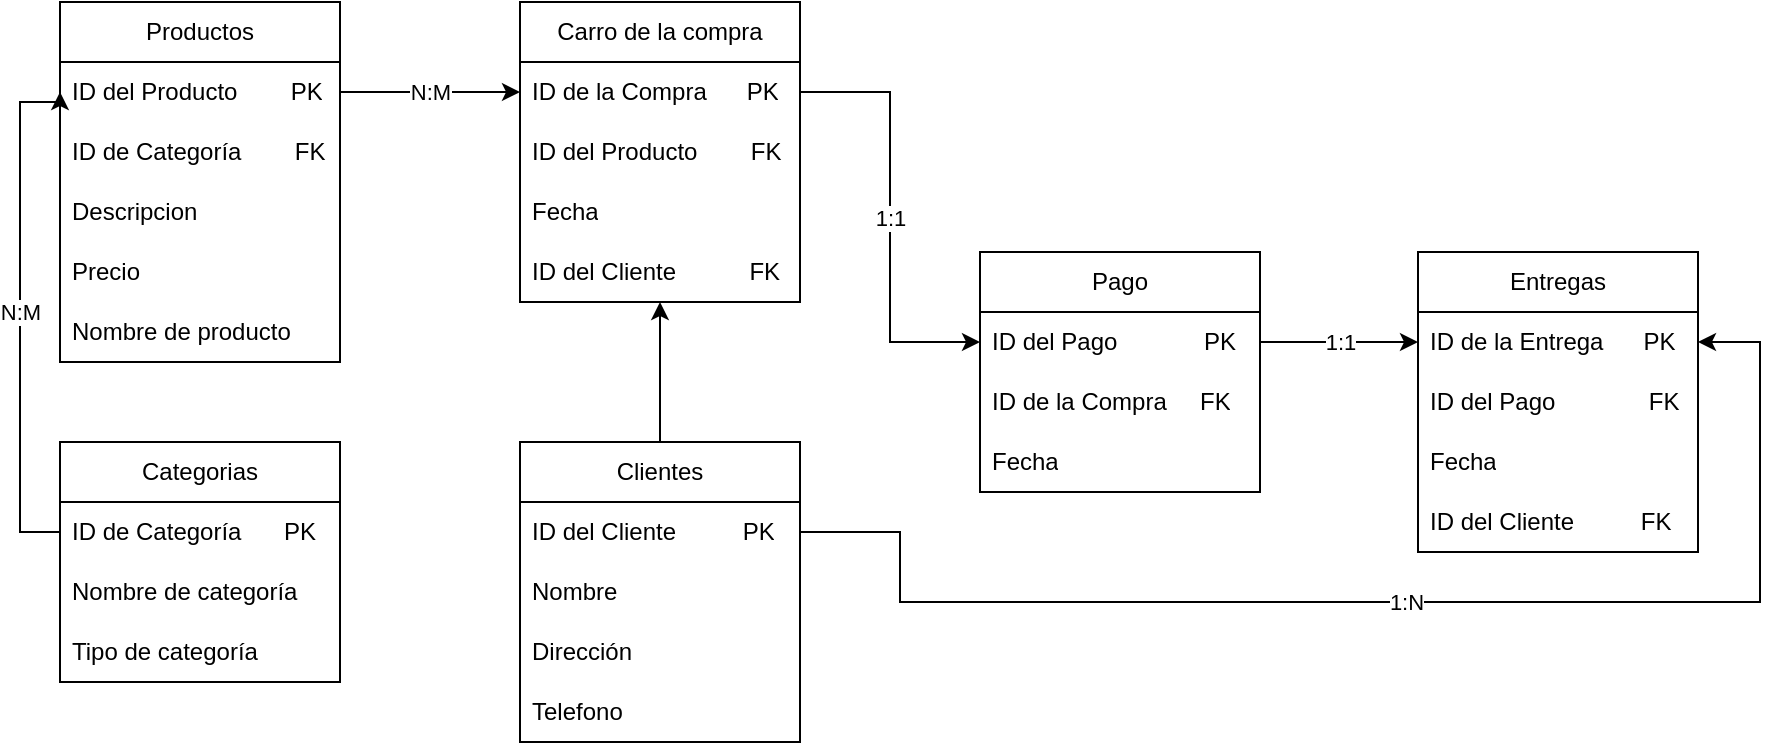 <mxfile version="21.1.5" type="github">
  <diagram name="Página-1" id="9ZS-Jl-BbvdF4fHM1z0S">
    <mxGraphModel dx="1434" dy="782" grid="1" gridSize="10" guides="1" tooltips="1" connect="1" arrows="1" fold="1" page="1" pageScale="1" pageWidth="827" pageHeight="1169" math="0" shadow="0">
      <root>
        <mxCell id="0" />
        <mxCell id="1" parent="0" />
        <mxCell id="hvve4yksU9IOmXk8yyJ8-1" value="Categorias" style="swimlane;fontStyle=0;childLayout=stackLayout;horizontal=1;startSize=30;horizontalStack=0;resizeParent=1;resizeParentMax=0;resizeLast=0;collapsible=1;marginBottom=0;whiteSpace=wrap;html=1;" vertex="1" parent="1">
          <mxGeometry x="70" y="330" width="140" height="120" as="geometry" />
        </mxCell>
        <mxCell id="hvve4yksU9IOmXk8yyJ8-2" value="ID de Categoría" style="text;strokeColor=none;fillColor=none;align=left;verticalAlign=middle;spacingLeft=4;spacingRight=4;overflow=hidden;points=[[0,0.5],[1,0.5]];portConstraint=eastwest;rotatable=0;whiteSpace=wrap;html=1;" vertex="1" parent="hvve4yksU9IOmXk8yyJ8-1">
          <mxGeometry y="30" width="140" height="30" as="geometry" />
        </mxCell>
        <mxCell id="hvve4yksU9IOmXk8yyJ8-3" value="Nombre de categoría" style="text;strokeColor=none;fillColor=none;align=left;verticalAlign=middle;spacingLeft=4;spacingRight=4;overflow=hidden;points=[[0,0.5],[1,0.5]];portConstraint=eastwest;rotatable=0;whiteSpace=wrap;html=1;" vertex="1" parent="hvve4yksU9IOmXk8yyJ8-1">
          <mxGeometry y="60" width="140" height="30" as="geometry" />
        </mxCell>
        <mxCell id="hvve4yksU9IOmXk8yyJ8-4" value="Tipo de categoría" style="text;strokeColor=none;fillColor=none;align=left;verticalAlign=middle;spacingLeft=4;spacingRight=4;overflow=hidden;points=[[0,0.5],[1,0.5]];portConstraint=eastwest;rotatable=0;whiteSpace=wrap;html=1;" vertex="1" parent="hvve4yksU9IOmXk8yyJ8-1">
          <mxGeometry y="90" width="140" height="30" as="geometry" />
        </mxCell>
        <mxCell id="hvve4yksU9IOmXk8yyJ8-5" value="Carro de la compra" style="swimlane;fontStyle=0;childLayout=stackLayout;horizontal=1;startSize=30;horizontalStack=0;resizeParent=1;resizeParentMax=0;resizeLast=0;collapsible=1;marginBottom=0;whiteSpace=wrap;html=1;" vertex="1" parent="1">
          <mxGeometry x="300" y="110" width="140" height="150" as="geometry" />
        </mxCell>
        <mxCell id="hvve4yksU9IOmXk8yyJ8-6" value="ID de la Compra&amp;nbsp;&amp;nbsp;&amp;nbsp;&amp;nbsp;&amp;nbsp; PK" style="text;strokeColor=none;fillColor=none;align=left;verticalAlign=middle;spacingLeft=4;spacingRight=4;overflow=hidden;points=[[0,0.5],[1,0.5]];portConstraint=eastwest;rotatable=0;whiteSpace=wrap;html=1;" vertex="1" parent="hvve4yksU9IOmXk8yyJ8-5">
          <mxGeometry y="30" width="140" height="30" as="geometry" />
        </mxCell>
        <mxCell id="hvve4yksU9IOmXk8yyJ8-56" value="ID del Producto&amp;nbsp;&amp;nbsp;&amp;nbsp;&amp;nbsp;&amp;nbsp;&amp;nbsp;&amp;nbsp; FK" style="text;strokeColor=none;fillColor=none;align=left;verticalAlign=middle;spacingLeft=4;spacingRight=4;overflow=hidden;points=[[0,0.5],[1,0.5]];portConstraint=eastwest;rotatable=0;whiteSpace=wrap;html=1;" vertex="1" parent="hvve4yksU9IOmXk8yyJ8-5">
          <mxGeometry y="60" width="140" height="30" as="geometry" />
        </mxCell>
        <mxCell id="hvve4yksU9IOmXk8yyJ8-8" value="Fecha" style="text;strokeColor=none;fillColor=none;align=left;verticalAlign=middle;spacingLeft=4;spacingRight=4;overflow=hidden;points=[[0,0.5],[1,0.5]];portConstraint=eastwest;rotatable=0;whiteSpace=wrap;html=1;" vertex="1" parent="hvve4yksU9IOmXk8yyJ8-5">
          <mxGeometry y="90" width="140" height="30" as="geometry" />
        </mxCell>
        <mxCell id="hvve4yksU9IOmXk8yyJ8-7" value="ID del Cliente&amp;nbsp;&amp;nbsp;&amp;nbsp;&amp;nbsp;&amp;nbsp;&amp;nbsp;&amp;nbsp;&amp;nbsp;&amp;nbsp;&amp;nbsp; FK" style="text;strokeColor=none;fillColor=none;align=left;verticalAlign=middle;spacingLeft=4;spacingRight=4;overflow=hidden;points=[[0,0.5],[1,0.5]];portConstraint=eastwest;rotatable=0;whiteSpace=wrap;html=1;" vertex="1" parent="hvve4yksU9IOmXk8yyJ8-5">
          <mxGeometry y="120" width="140" height="30" as="geometry" />
        </mxCell>
        <mxCell id="hvve4yksU9IOmXk8yyJ8-9" value="Entregas" style="swimlane;fontStyle=0;childLayout=stackLayout;horizontal=1;startSize=30;horizontalStack=0;resizeParent=1;resizeParentMax=0;resizeLast=0;collapsible=1;marginBottom=0;whiteSpace=wrap;html=1;" vertex="1" parent="1">
          <mxGeometry x="749" y="235" width="140" height="150" as="geometry" />
        </mxCell>
        <mxCell id="hvve4yksU9IOmXk8yyJ8-10" value="ID de la Entrega&amp;nbsp;&amp;nbsp;&amp;nbsp;&amp;nbsp;&amp;nbsp; PK" style="text;strokeColor=none;fillColor=none;align=left;verticalAlign=middle;spacingLeft=4;spacingRight=4;overflow=hidden;points=[[0,0.5],[1,0.5]];portConstraint=eastwest;rotatable=0;whiteSpace=wrap;html=1;" vertex="1" parent="hvve4yksU9IOmXk8yyJ8-9">
          <mxGeometry y="30" width="140" height="30" as="geometry" />
        </mxCell>
        <mxCell id="hvve4yksU9IOmXk8yyJ8-45" value="ID del Pago&amp;nbsp;&amp;nbsp;&amp;nbsp;&amp;nbsp;&amp;nbsp;&amp;nbsp;&amp;nbsp;&amp;nbsp;&amp;nbsp;&amp;nbsp;&amp;nbsp;&amp;nbsp;&amp;nbsp; FK" style="text;strokeColor=none;fillColor=none;align=left;verticalAlign=middle;spacingLeft=4;spacingRight=4;overflow=hidden;points=[[0,0.5],[1,0.5]];portConstraint=eastwest;rotatable=0;whiteSpace=wrap;html=1;" vertex="1" parent="hvve4yksU9IOmXk8yyJ8-9">
          <mxGeometry y="60" width="140" height="30" as="geometry" />
        </mxCell>
        <mxCell id="hvve4yksU9IOmXk8yyJ8-12" value="Fecha" style="text;strokeColor=none;fillColor=none;align=left;verticalAlign=middle;spacingLeft=4;spacingRight=4;overflow=hidden;points=[[0,0.5],[1,0.5]];portConstraint=eastwest;rotatable=0;whiteSpace=wrap;html=1;" vertex="1" parent="hvve4yksU9IOmXk8yyJ8-9">
          <mxGeometry y="90" width="140" height="30" as="geometry" />
        </mxCell>
        <mxCell id="hvve4yksU9IOmXk8yyJ8-11" value="ID del Cliente&amp;nbsp;&amp;nbsp;&amp;nbsp;&amp;nbsp;&amp;nbsp;&amp;nbsp;&amp;nbsp;&amp;nbsp;&amp;nbsp; FK" style="text;strokeColor=none;fillColor=none;align=left;verticalAlign=middle;spacingLeft=4;spacingRight=4;overflow=hidden;points=[[0,0.5],[1,0.5]];portConstraint=eastwest;rotatable=0;whiteSpace=wrap;html=1;" vertex="1" parent="hvve4yksU9IOmXk8yyJ8-9">
          <mxGeometry y="120" width="140" height="30" as="geometry" />
        </mxCell>
        <mxCell id="hvve4yksU9IOmXk8yyJ8-29" style="edgeStyle=orthogonalEdgeStyle;rounded=0;orthogonalLoop=1;jettySize=auto;html=1;entryX=0.5;entryY=1;entryDx=0;entryDy=0;" edge="1" parent="1" source="hvve4yksU9IOmXk8yyJ8-13" target="hvve4yksU9IOmXk8yyJ8-5">
          <mxGeometry relative="1" as="geometry" />
        </mxCell>
        <mxCell id="hvve4yksU9IOmXk8yyJ8-13" value="Clientes" style="swimlane;fontStyle=0;childLayout=stackLayout;horizontal=1;startSize=30;horizontalStack=0;resizeParent=1;resizeParentMax=0;resizeLast=0;collapsible=1;marginBottom=0;whiteSpace=wrap;html=1;" vertex="1" parent="1">
          <mxGeometry x="300" y="330" width="140" height="150" as="geometry" />
        </mxCell>
        <mxCell id="hvve4yksU9IOmXk8yyJ8-14" value="ID del Cliente&amp;nbsp;&amp;nbsp;&amp;nbsp;&amp;nbsp;&amp;nbsp;&amp;nbsp;&amp;nbsp;&amp;nbsp;&amp;nbsp; PK" style="text;strokeColor=none;fillColor=none;align=left;verticalAlign=middle;spacingLeft=4;spacingRight=4;overflow=hidden;points=[[0,0.5],[1,0.5]];portConstraint=eastwest;rotatable=0;whiteSpace=wrap;html=1;" vertex="1" parent="hvve4yksU9IOmXk8yyJ8-13">
          <mxGeometry y="30" width="140" height="30" as="geometry" />
        </mxCell>
        <mxCell id="hvve4yksU9IOmXk8yyJ8-15" value="Nombre&lt;span style=&quot;white-space: pre;&quot;&gt;	&lt;/span&gt;" style="text;strokeColor=none;fillColor=none;align=left;verticalAlign=middle;spacingLeft=4;spacingRight=4;overflow=hidden;points=[[0,0.5],[1,0.5]];portConstraint=eastwest;rotatable=0;whiteSpace=wrap;html=1;" vertex="1" parent="hvve4yksU9IOmXk8yyJ8-13">
          <mxGeometry y="60" width="140" height="30" as="geometry" />
        </mxCell>
        <mxCell id="hvve4yksU9IOmXk8yyJ8-25" value="Dirección" style="text;strokeColor=none;fillColor=none;align=left;verticalAlign=middle;spacingLeft=4;spacingRight=4;overflow=hidden;points=[[0,0.5],[1,0.5]];portConstraint=eastwest;rotatable=0;whiteSpace=wrap;html=1;" vertex="1" parent="hvve4yksU9IOmXk8yyJ8-13">
          <mxGeometry y="90" width="140" height="30" as="geometry" />
        </mxCell>
        <mxCell id="hvve4yksU9IOmXk8yyJ8-16" value="Telefono" style="text;strokeColor=none;fillColor=none;align=left;verticalAlign=middle;spacingLeft=4;spacingRight=4;overflow=hidden;points=[[0,0.5],[1,0.5]];portConstraint=eastwest;rotatable=0;whiteSpace=wrap;html=1;" vertex="1" parent="hvve4yksU9IOmXk8yyJ8-13">
          <mxGeometry y="120" width="140" height="30" as="geometry" />
        </mxCell>
        <mxCell id="hvve4yksU9IOmXk8yyJ8-17" value="Productos" style="swimlane;fontStyle=0;childLayout=stackLayout;horizontal=1;startSize=30;horizontalStack=0;resizeParent=1;resizeParentMax=0;resizeLast=0;collapsible=1;marginBottom=0;whiteSpace=wrap;html=1;" vertex="1" parent="1">
          <mxGeometry x="70" y="110" width="140" height="180" as="geometry" />
        </mxCell>
        <mxCell id="hvve4yksU9IOmXk8yyJ8-18" value="ID del Producto&amp;nbsp;&amp;nbsp;&amp;nbsp;&amp;nbsp;&amp;nbsp;&amp;nbsp;&amp;nbsp; PK" style="text;strokeColor=none;fillColor=none;align=left;verticalAlign=middle;spacingLeft=4;spacingRight=4;overflow=hidden;points=[[0,0.5],[1,0.5]];portConstraint=eastwest;rotatable=0;whiteSpace=wrap;html=1;" vertex="1" parent="hvve4yksU9IOmXk8yyJ8-17">
          <mxGeometry y="30" width="140" height="30" as="geometry" />
        </mxCell>
        <mxCell id="hvve4yksU9IOmXk8yyJ8-19" value="ID de Categoría&amp;nbsp;&amp;nbsp;&amp;nbsp;&amp;nbsp;&amp;nbsp;&amp;nbsp;&amp;nbsp; FK" style="text;strokeColor=none;fillColor=none;align=left;verticalAlign=middle;spacingLeft=4;spacingRight=4;overflow=hidden;points=[[0,0.5],[1,0.5]];portConstraint=eastwest;rotatable=0;whiteSpace=wrap;html=1;" vertex="1" parent="hvve4yksU9IOmXk8yyJ8-17">
          <mxGeometry y="60" width="140" height="30" as="geometry" />
        </mxCell>
        <mxCell id="hvve4yksU9IOmXk8yyJ8-37" value="Descripcion" style="text;strokeColor=none;fillColor=none;align=left;verticalAlign=middle;spacingLeft=4;spacingRight=4;overflow=hidden;points=[[0,0.5],[1,0.5]];portConstraint=eastwest;rotatable=0;whiteSpace=wrap;html=1;" vertex="1" parent="hvve4yksU9IOmXk8yyJ8-17">
          <mxGeometry y="90" width="140" height="30" as="geometry" />
        </mxCell>
        <mxCell id="hvve4yksU9IOmXk8yyJ8-40" value="Precio" style="text;strokeColor=none;fillColor=none;align=left;verticalAlign=middle;spacingLeft=4;spacingRight=4;overflow=hidden;points=[[0,0.5],[1,0.5]];portConstraint=eastwest;rotatable=0;whiteSpace=wrap;html=1;" vertex="1" parent="hvve4yksU9IOmXk8yyJ8-17">
          <mxGeometry y="120" width="140" height="30" as="geometry" />
        </mxCell>
        <mxCell id="hvve4yksU9IOmXk8yyJ8-20" value="Nombre de producto" style="text;strokeColor=none;fillColor=none;align=left;verticalAlign=middle;spacingLeft=4;spacingRight=4;overflow=hidden;points=[[0,0.5],[1,0.5]];portConstraint=eastwest;rotatable=0;whiteSpace=wrap;html=1;" vertex="1" parent="hvve4yksU9IOmXk8yyJ8-17">
          <mxGeometry y="150" width="140" height="30" as="geometry" />
        </mxCell>
        <mxCell id="hvve4yksU9IOmXk8yyJ8-33" value="1:1" style="edgeStyle=orthogonalEdgeStyle;rounded=0;orthogonalLoop=1;jettySize=auto;html=1;entryX=0;entryY=0.5;entryDx=0;entryDy=0;" edge="1" parent="1" source="hvve4yksU9IOmXk8yyJ8-21" target="hvve4yksU9IOmXk8yyJ8-10">
          <mxGeometry relative="1" as="geometry">
            <Array as="points">
              <mxPoint x="680" y="280" />
              <mxPoint x="680" y="280" />
            </Array>
          </mxGeometry>
        </mxCell>
        <mxCell id="hvve4yksU9IOmXk8yyJ8-21" value="Pago" style="swimlane;fontStyle=0;childLayout=stackLayout;horizontal=1;startSize=30;horizontalStack=0;resizeParent=1;resizeParentMax=0;resizeLast=0;collapsible=1;marginBottom=0;whiteSpace=wrap;html=1;" vertex="1" parent="1">
          <mxGeometry x="530" y="235" width="140" height="120" as="geometry" />
        </mxCell>
        <mxCell id="hvve4yksU9IOmXk8yyJ8-22" value="ID del Pago&amp;nbsp;&amp;nbsp;&amp;nbsp;&amp;nbsp;&amp;nbsp;&amp;nbsp;&amp;nbsp;&amp;nbsp;&amp;nbsp;&amp;nbsp;&amp;nbsp;&amp;nbsp; PK" style="text;strokeColor=none;fillColor=none;align=left;verticalAlign=middle;spacingLeft=4;spacingRight=4;overflow=hidden;points=[[0,0.5],[1,0.5]];portConstraint=eastwest;rotatable=0;whiteSpace=wrap;html=1;" vertex="1" parent="hvve4yksU9IOmXk8yyJ8-21">
          <mxGeometry y="30" width="140" height="30" as="geometry" />
        </mxCell>
        <mxCell id="hvve4yksU9IOmXk8yyJ8-23" value="ID de la Compra&amp;nbsp;&amp;nbsp;&amp;nbsp;&amp;nbsp; FK" style="text;strokeColor=none;fillColor=none;align=left;verticalAlign=middle;spacingLeft=4;spacingRight=4;overflow=hidden;points=[[0,0.5],[1,0.5]];portConstraint=eastwest;rotatable=0;whiteSpace=wrap;html=1;" vertex="1" parent="hvve4yksU9IOmXk8yyJ8-21">
          <mxGeometry y="60" width="140" height="30" as="geometry" />
        </mxCell>
        <mxCell id="hvve4yksU9IOmXk8yyJ8-24" value="Fecha" style="text;strokeColor=none;fillColor=none;align=left;verticalAlign=middle;spacingLeft=4;spacingRight=4;overflow=hidden;points=[[0,0.5],[1,0.5]];portConstraint=eastwest;rotatable=0;whiteSpace=wrap;html=1;" vertex="1" parent="hvve4yksU9IOmXk8yyJ8-21">
          <mxGeometry y="90" width="140" height="30" as="geometry" />
        </mxCell>
        <mxCell id="hvve4yksU9IOmXk8yyJ8-41" value="1:N" style="edgeStyle=orthogonalEdgeStyle;rounded=0;orthogonalLoop=1;jettySize=auto;html=1;entryX=1;entryY=0.5;entryDx=0;entryDy=0;exitX=1;exitY=0.5;exitDx=0;exitDy=0;" edge="1" parent="1" source="hvve4yksU9IOmXk8yyJ8-14" target="hvve4yksU9IOmXk8yyJ8-10">
          <mxGeometry relative="1" as="geometry">
            <mxPoint x="870" y="410" as="targetPoint" />
            <Array as="points">
              <mxPoint x="490" y="375" />
              <mxPoint x="490" y="410" />
              <mxPoint x="920" y="410" />
              <mxPoint x="920" y="280" />
            </Array>
          </mxGeometry>
        </mxCell>
        <mxCell id="hvve4yksU9IOmXk8yyJ8-46" value="N:M" style="edgeStyle=orthogonalEdgeStyle;rounded=0;orthogonalLoop=1;jettySize=auto;html=1;entryX=0;entryY=0.5;entryDx=0;entryDy=0;" edge="1" parent="1" source="hvve4yksU9IOmXk8yyJ8-18" target="hvve4yksU9IOmXk8yyJ8-6">
          <mxGeometry relative="1" as="geometry" />
        </mxCell>
        <mxCell id="hvve4yksU9IOmXk8yyJ8-47" value="1:1" style="edgeStyle=orthogonalEdgeStyle;rounded=0;orthogonalLoop=1;jettySize=auto;html=1;entryX=0;entryY=0.5;entryDx=0;entryDy=0;" edge="1" parent="1" source="hvve4yksU9IOmXk8yyJ8-6" target="hvve4yksU9IOmXk8yyJ8-22">
          <mxGeometry relative="1" as="geometry" />
        </mxCell>
        <mxCell id="hvve4yksU9IOmXk8yyJ8-49" value="N:M" style="edgeStyle=orthogonalEdgeStyle;rounded=0;orthogonalLoop=1;jettySize=auto;html=1;entryX=0;entryY=0.5;entryDx=0;entryDy=0;" edge="1" parent="1" source="hvve4yksU9IOmXk8yyJ8-2" target="hvve4yksU9IOmXk8yyJ8-18">
          <mxGeometry relative="1" as="geometry">
            <Array as="points">
              <mxPoint x="50" y="375" />
              <mxPoint x="50" y="160" />
              <mxPoint x="70" y="160" />
            </Array>
          </mxGeometry>
        </mxCell>
        <mxCell id="hvve4yksU9IOmXk8yyJ8-52" value="PK" style="text;strokeColor=none;fillColor=none;align=center;verticalAlign=middle;rounded=0;whiteSpace=wrap;" vertex="1" parent="1">
          <mxGeometry x="160" y="360" width="60" height="30" as="geometry" />
        </mxCell>
      </root>
    </mxGraphModel>
  </diagram>
</mxfile>
